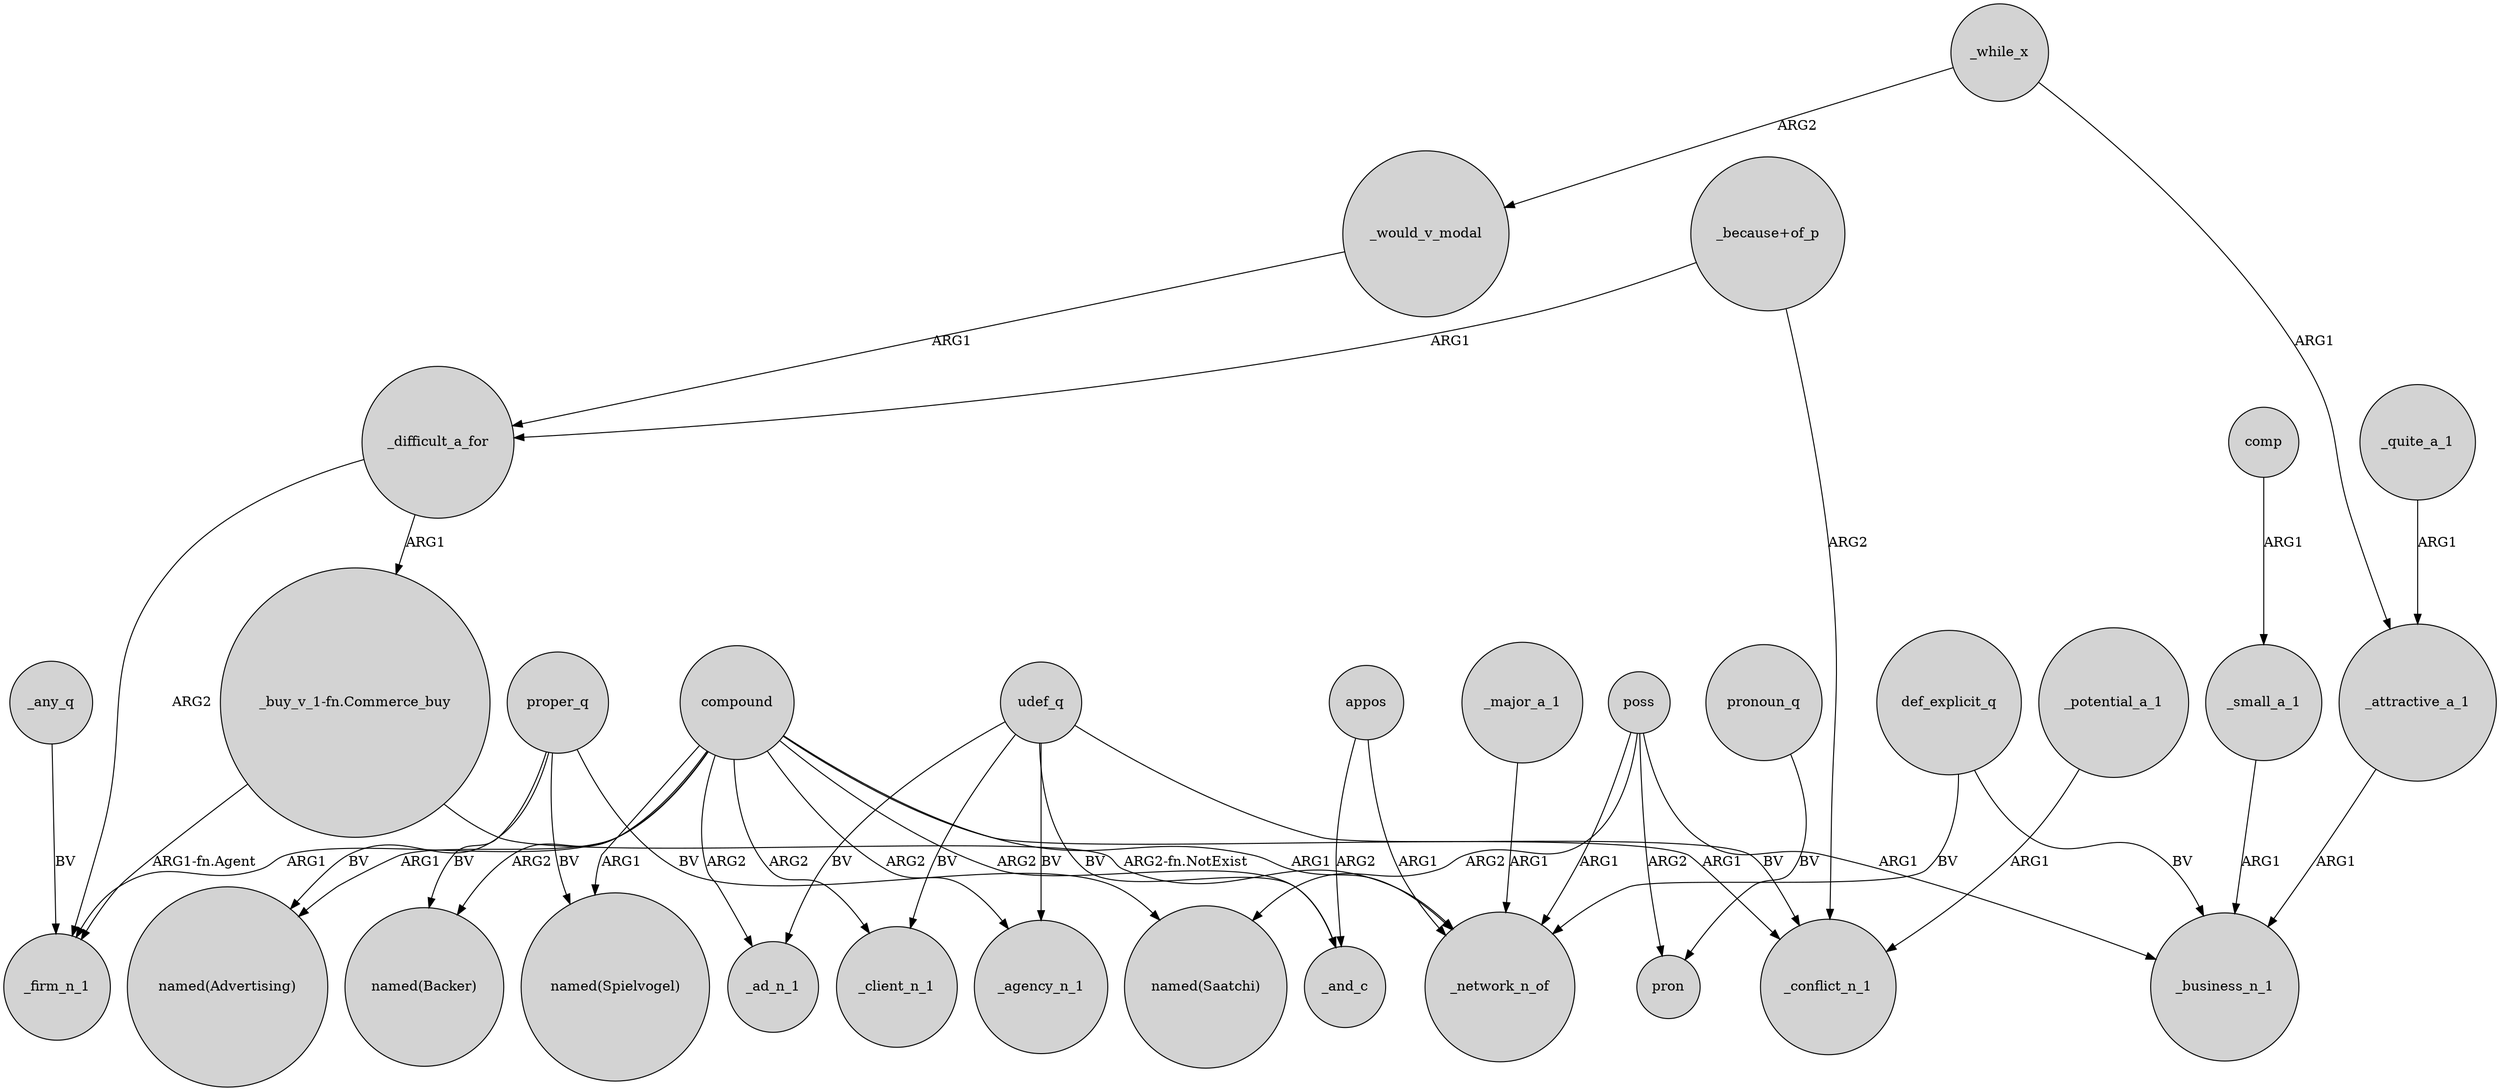 digraph {
	node [shape=circle style=filled]
	_while_x -> _would_v_modal [label=ARG2]
	_difficult_a_for -> _firm_n_1 [label=ARG2]
	proper_q -> "named(Backer)" [label=BV]
	compound -> _ad_n_1 [label=ARG2]
	poss -> pron [label=ARG2]
	compound -> _client_n_1 [label=ARG2]
	_would_v_modal -> _difficult_a_for [label=ARG1]
	udef_q -> _conflict_n_1 [label=BV]
	appos -> _network_n_of [label=ARG1]
	poss -> _business_n_1 [label=ARG1]
	compound -> "named(Spielvogel)" [label=ARG1]
	"_because+of_p" -> _conflict_n_1 [label=ARG2]
	def_explicit_q -> _network_n_of [label=BV]
	_while_x -> _attractive_a_1 [label=ARG1]
	_quite_a_1 -> _attractive_a_1 [label=ARG1]
	proper_q -> "named(Spielvogel)" [label=BV]
	proper_q -> "named(Advertising)" [label=BV]
	pronoun_q -> pron [label=BV]
	_major_a_1 -> _network_n_of [label=ARG1]
	compound -> _and_c [label=ARG2]
	"_because+of_p" -> _difficult_a_for [label=ARG1]
	compound -> "named(Advertising)" [label=ARG1]
	poss -> _network_n_of [label=ARG1]
	appos -> _and_c [label=ARG2]
	comp -> _small_a_1 [label=ARG1]
	"_buy_v_1-fn.Commerce_buy" -> _firm_n_1 [label="ARG1-fn.Agent"]
	poss -> "named(Saatchi)" [label=ARG2]
	udef_q -> _client_n_1 [label=BV]
	_small_a_1 -> _business_n_1 [label=ARG1]
	udef_q -> _ad_n_1 [label=BV]
	proper_q -> "named(Saatchi)" [label=BV]
	compound -> _firm_n_1 [label=ARG1]
	udef_q -> _agency_n_1 [label=BV]
	compound -> "named(Backer)" [label=ARG2]
	_difficult_a_for -> "_buy_v_1-fn.Commerce_buy" [label=ARG1]
	_any_q -> _firm_n_1 [label=BV]
	compound -> _conflict_n_1 [label=ARG1]
	"_buy_v_1-fn.Commerce_buy" -> _network_n_of [label="ARG2-fn.NotExist"]
	udef_q -> _and_c [label=BV]
	compound -> _network_n_of [label=ARG1]
	_attractive_a_1 -> _business_n_1 [label=ARG1]
	_potential_a_1 -> _conflict_n_1 [label=ARG1]
	compound -> _agency_n_1 [label=ARG2]
	def_explicit_q -> _business_n_1 [label=BV]
}
